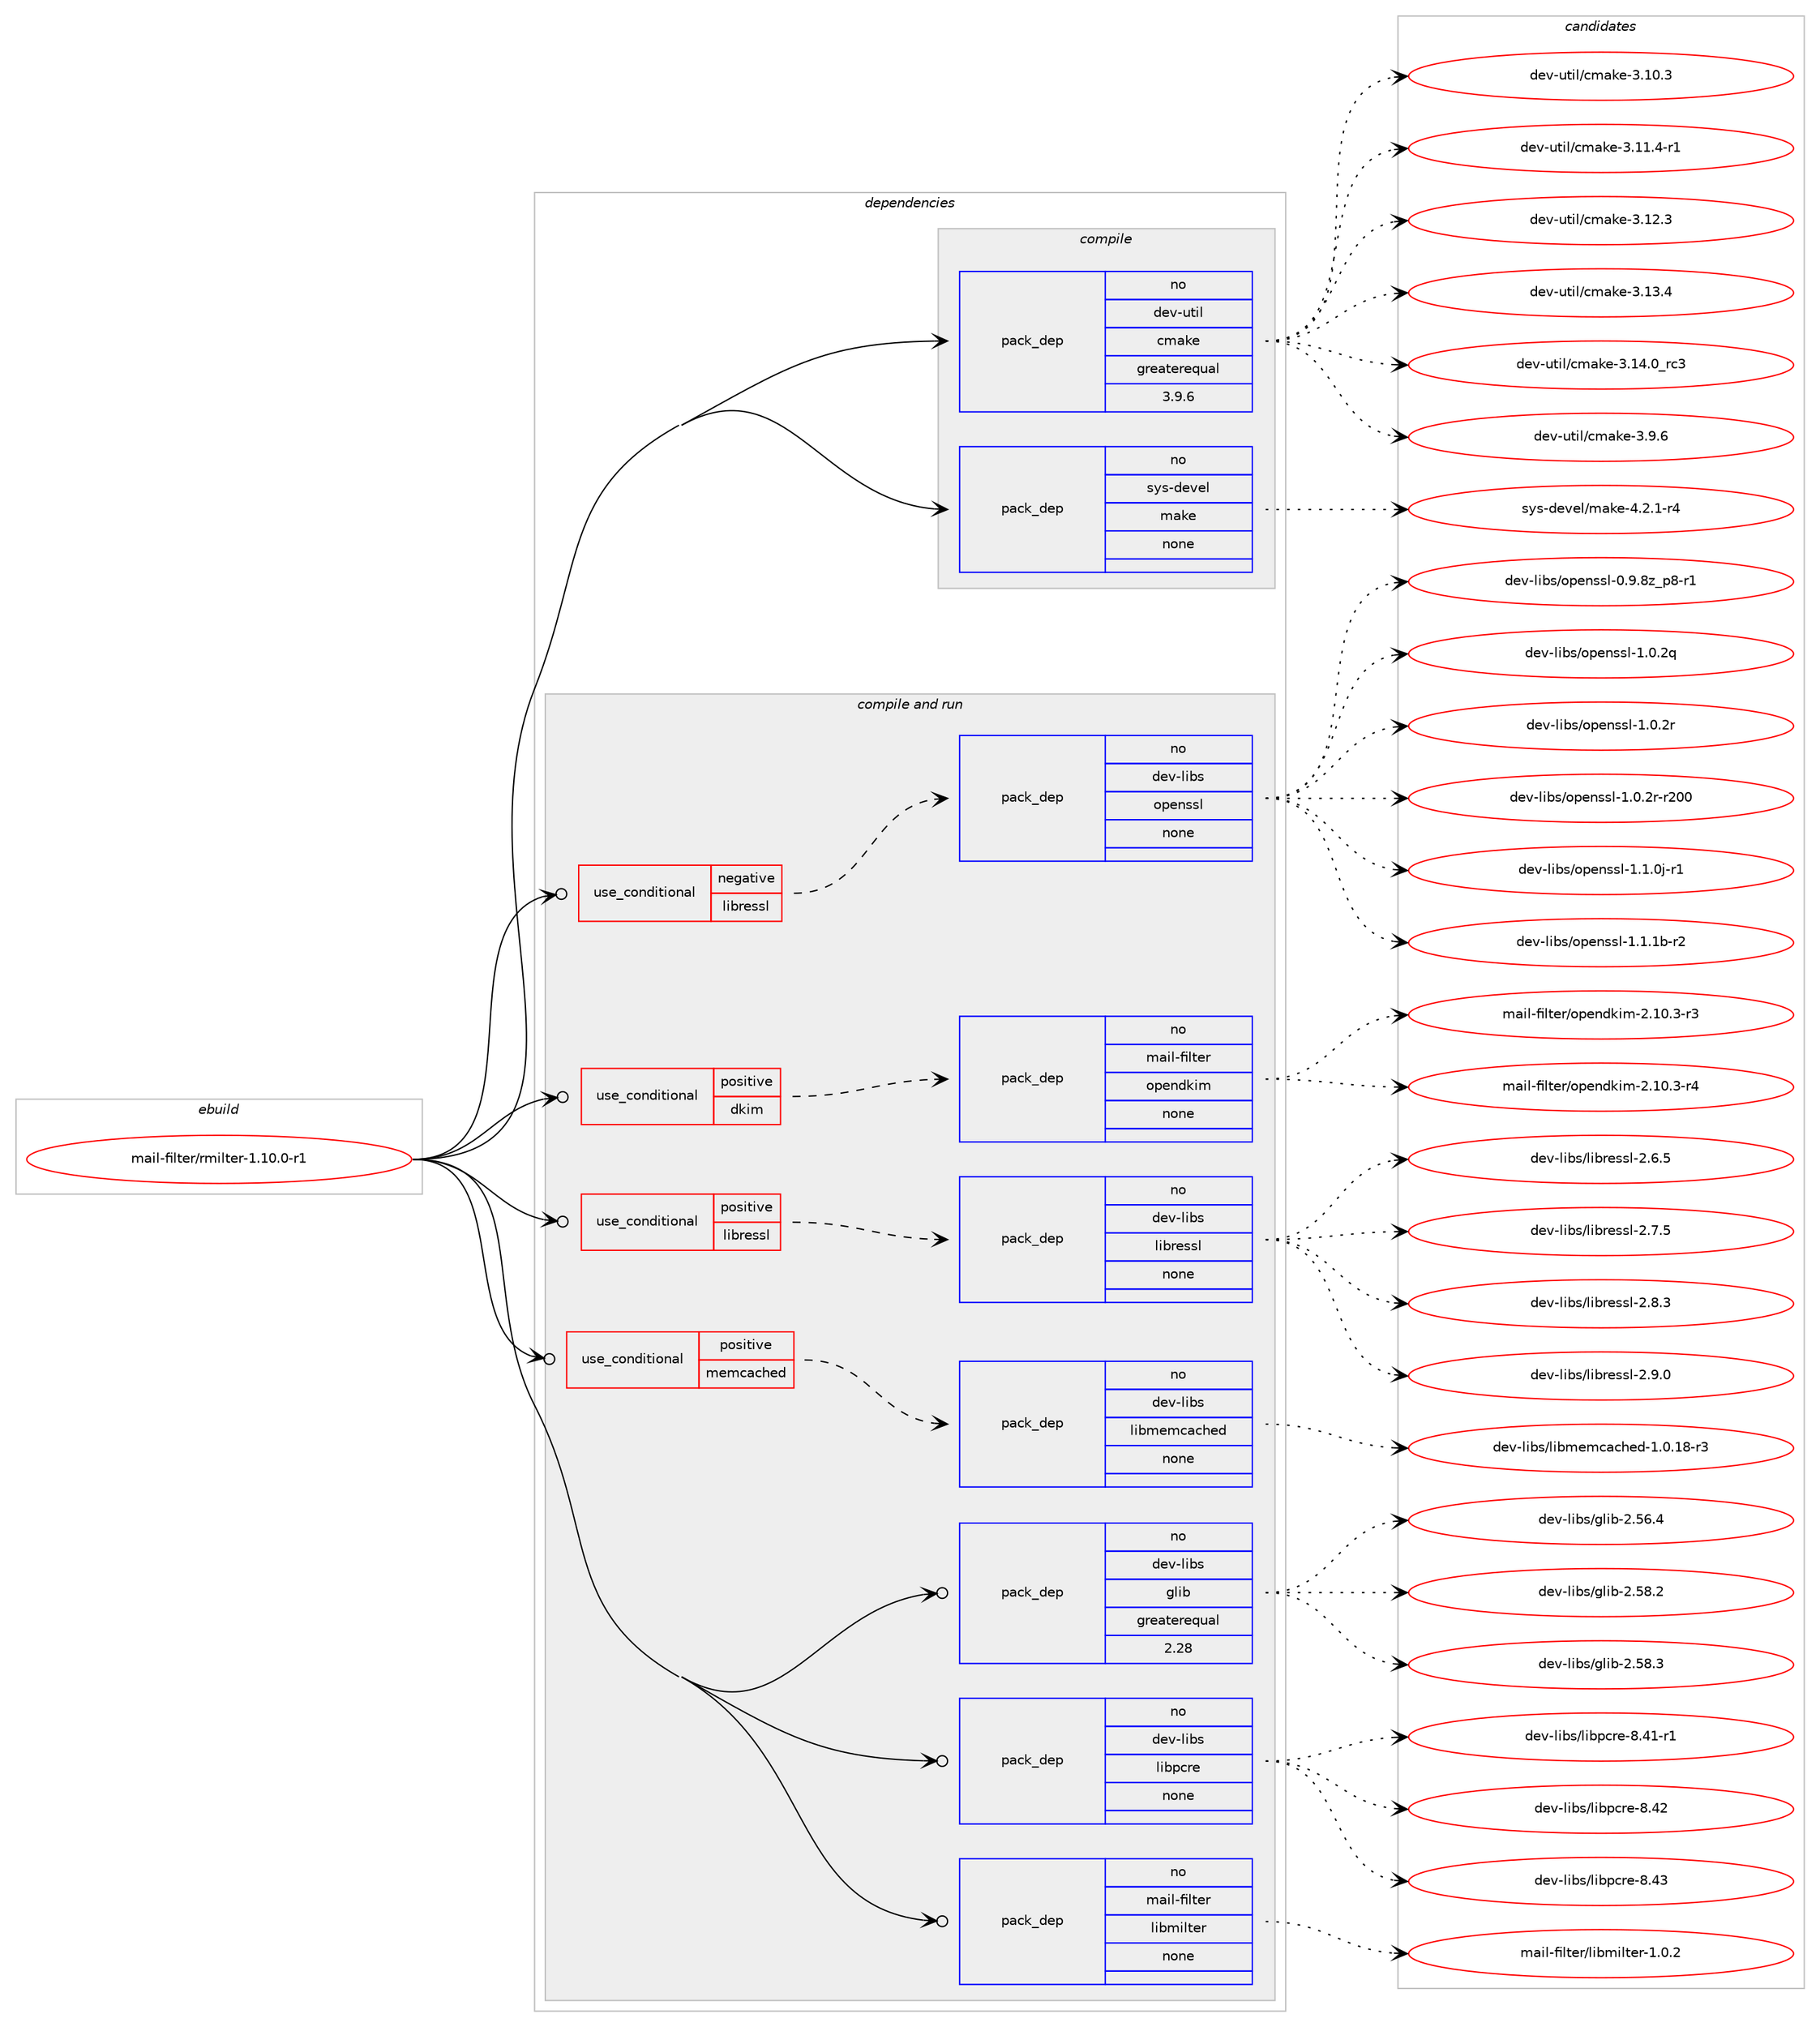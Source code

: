 digraph prolog {

# *************
# Graph options
# *************

newrank=true;
concentrate=true;
compound=true;
graph [rankdir=LR,fontname=Helvetica,fontsize=10,ranksep=1.5];#, ranksep=2.5, nodesep=0.2];
edge  [arrowhead=vee];
node  [fontname=Helvetica,fontsize=10];

# **********
# The ebuild
# **********

subgraph cluster_leftcol {
color=gray;
rank=same;
label=<<i>ebuild</i>>;
id [label="mail-filter/rmilter-1.10.0-r1", color=red, width=4, href="../mail-filter/rmilter-1.10.0-r1.svg"];
}

# ****************
# The dependencies
# ****************

subgraph cluster_midcol {
color=gray;
label=<<i>dependencies</i>>;
subgraph cluster_compile {
fillcolor="#eeeeee";
style=filled;
label=<<i>compile</i>>;
subgraph pack1139733 {
dependency1595827 [label=<<TABLE BORDER="0" CELLBORDER="1" CELLSPACING="0" CELLPADDING="4" WIDTH="220"><TR><TD ROWSPAN="6" CELLPADDING="30">pack_dep</TD></TR><TR><TD WIDTH="110">no</TD></TR><TR><TD>dev-util</TD></TR><TR><TD>cmake</TD></TR><TR><TD>greaterequal</TD></TR><TR><TD>3.9.6</TD></TR></TABLE>>, shape=none, color=blue];
}
id:e -> dependency1595827:w [weight=20,style="solid",arrowhead="vee"];
subgraph pack1139734 {
dependency1595828 [label=<<TABLE BORDER="0" CELLBORDER="1" CELLSPACING="0" CELLPADDING="4" WIDTH="220"><TR><TD ROWSPAN="6" CELLPADDING="30">pack_dep</TD></TR><TR><TD WIDTH="110">no</TD></TR><TR><TD>sys-devel</TD></TR><TR><TD>make</TD></TR><TR><TD>none</TD></TR><TR><TD></TD></TR></TABLE>>, shape=none, color=blue];
}
id:e -> dependency1595828:w [weight=20,style="solid",arrowhead="vee"];
}
subgraph cluster_compileandrun {
fillcolor="#eeeeee";
style=filled;
label=<<i>compile and run</i>>;
subgraph cond430976 {
dependency1595829 [label=<<TABLE BORDER="0" CELLBORDER="1" CELLSPACING="0" CELLPADDING="4"><TR><TD ROWSPAN="3" CELLPADDING="10">use_conditional</TD></TR><TR><TD>negative</TD></TR><TR><TD>libressl</TD></TR></TABLE>>, shape=none, color=red];
subgraph pack1139735 {
dependency1595830 [label=<<TABLE BORDER="0" CELLBORDER="1" CELLSPACING="0" CELLPADDING="4" WIDTH="220"><TR><TD ROWSPAN="6" CELLPADDING="30">pack_dep</TD></TR><TR><TD WIDTH="110">no</TD></TR><TR><TD>dev-libs</TD></TR><TR><TD>openssl</TD></TR><TR><TD>none</TD></TR><TR><TD></TD></TR></TABLE>>, shape=none, color=blue];
}
dependency1595829:e -> dependency1595830:w [weight=20,style="dashed",arrowhead="vee"];
}
id:e -> dependency1595829:w [weight=20,style="solid",arrowhead="odotvee"];
subgraph cond430977 {
dependency1595831 [label=<<TABLE BORDER="0" CELLBORDER="1" CELLSPACING="0" CELLPADDING="4"><TR><TD ROWSPAN="3" CELLPADDING="10">use_conditional</TD></TR><TR><TD>positive</TD></TR><TR><TD>dkim</TD></TR></TABLE>>, shape=none, color=red];
subgraph pack1139736 {
dependency1595832 [label=<<TABLE BORDER="0" CELLBORDER="1" CELLSPACING="0" CELLPADDING="4" WIDTH="220"><TR><TD ROWSPAN="6" CELLPADDING="30">pack_dep</TD></TR><TR><TD WIDTH="110">no</TD></TR><TR><TD>mail-filter</TD></TR><TR><TD>opendkim</TD></TR><TR><TD>none</TD></TR><TR><TD></TD></TR></TABLE>>, shape=none, color=blue];
}
dependency1595831:e -> dependency1595832:w [weight=20,style="dashed",arrowhead="vee"];
}
id:e -> dependency1595831:w [weight=20,style="solid",arrowhead="odotvee"];
subgraph cond430978 {
dependency1595833 [label=<<TABLE BORDER="0" CELLBORDER="1" CELLSPACING="0" CELLPADDING="4"><TR><TD ROWSPAN="3" CELLPADDING="10">use_conditional</TD></TR><TR><TD>positive</TD></TR><TR><TD>libressl</TD></TR></TABLE>>, shape=none, color=red];
subgraph pack1139737 {
dependency1595834 [label=<<TABLE BORDER="0" CELLBORDER="1" CELLSPACING="0" CELLPADDING="4" WIDTH="220"><TR><TD ROWSPAN="6" CELLPADDING="30">pack_dep</TD></TR><TR><TD WIDTH="110">no</TD></TR><TR><TD>dev-libs</TD></TR><TR><TD>libressl</TD></TR><TR><TD>none</TD></TR><TR><TD></TD></TR></TABLE>>, shape=none, color=blue];
}
dependency1595833:e -> dependency1595834:w [weight=20,style="dashed",arrowhead="vee"];
}
id:e -> dependency1595833:w [weight=20,style="solid",arrowhead="odotvee"];
subgraph cond430979 {
dependency1595835 [label=<<TABLE BORDER="0" CELLBORDER="1" CELLSPACING="0" CELLPADDING="4"><TR><TD ROWSPAN="3" CELLPADDING="10">use_conditional</TD></TR><TR><TD>positive</TD></TR><TR><TD>memcached</TD></TR></TABLE>>, shape=none, color=red];
subgraph pack1139738 {
dependency1595836 [label=<<TABLE BORDER="0" CELLBORDER="1" CELLSPACING="0" CELLPADDING="4" WIDTH="220"><TR><TD ROWSPAN="6" CELLPADDING="30">pack_dep</TD></TR><TR><TD WIDTH="110">no</TD></TR><TR><TD>dev-libs</TD></TR><TR><TD>libmemcached</TD></TR><TR><TD>none</TD></TR><TR><TD></TD></TR></TABLE>>, shape=none, color=blue];
}
dependency1595835:e -> dependency1595836:w [weight=20,style="dashed",arrowhead="vee"];
}
id:e -> dependency1595835:w [weight=20,style="solid",arrowhead="odotvee"];
subgraph pack1139739 {
dependency1595837 [label=<<TABLE BORDER="0" CELLBORDER="1" CELLSPACING="0" CELLPADDING="4" WIDTH="220"><TR><TD ROWSPAN="6" CELLPADDING="30">pack_dep</TD></TR><TR><TD WIDTH="110">no</TD></TR><TR><TD>dev-libs</TD></TR><TR><TD>glib</TD></TR><TR><TD>greaterequal</TD></TR><TR><TD>2.28</TD></TR></TABLE>>, shape=none, color=blue];
}
id:e -> dependency1595837:w [weight=20,style="solid",arrowhead="odotvee"];
subgraph pack1139740 {
dependency1595838 [label=<<TABLE BORDER="0" CELLBORDER="1" CELLSPACING="0" CELLPADDING="4" WIDTH="220"><TR><TD ROWSPAN="6" CELLPADDING="30">pack_dep</TD></TR><TR><TD WIDTH="110">no</TD></TR><TR><TD>dev-libs</TD></TR><TR><TD>libpcre</TD></TR><TR><TD>none</TD></TR><TR><TD></TD></TR></TABLE>>, shape=none, color=blue];
}
id:e -> dependency1595838:w [weight=20,style="solid",arrowhead="odotvee"];
subgraph pack1139741 {
dependency1595839 [label=<<TABLE BORDER="0" CELLBORDER="1" CELLSPACING="0" CELLPADDING="4" WIDTH="220"><TR><TD ROWSPAN="6" CELLPADDING="30">pack_dep</TD></TR><TR><TD WIDTH="110">no</TD></TR><TR><TD>mail-filter</TD></TR><TR><TD>libmilter</TD></TR><TR><TD>none</TD></TR><TR><TD></TD></TR></TABLE>>, shape=none, color=blue];
}
id:e -> dependency1595839:w [weight=20,style="solid",arrowhead="odotvee"];
}
subgraph cluster_run {
fillcolor="#eeeeee";
style=filled;
label=<<i>run</i>>;
}
}

# **************
# The candidates
# **************

subgraph cluster_choices {
rank=same;
color=gray;
label=<<i>candidates</i>>;

subgraph choice1139733 {
color=black;
nodesep=1;
choice1001011184511711610510847991099710710145514649484651 [label="dev-util/cmake-3.10.3", color=red, width=4,href="../dev-util/cmake-3.10.3.svg"];
choice10010111845117116105108479910997107101455146494946524511449 [label="dev-util/cmake-3.11.4-r1", color=red, width=4,href="../dev-util/cmake-3.11.4-r1.svg"];
choice1001011184511711610510847991099710710145514649504651 [label="dev-util/cmake-3.12.3", color=red, width=4,href="../dev-util/cmake-3.12.3.svg"];
choice1001011184511711610510847991099710710145514649514652 [label="dev-util/cmake-3.13.4", color=red, width=4,href="../dev-util/cmake-3.13.4.svg"];
choice1001011184511711610510847991099710710145514649524648951149951 [label="dev-util/cmake-3.14.0_rc3", color=red, width=4,href="../dev-util/cmake-3.14.0_rc3.svg"];
choice10010111845117116105108479910997107101455146574654 [label="dev-util/cmake-3.9.6", color=red, width=4,href="../dev-util/cmake-3.9.6.svg"];
dependency1595827:e -> choice1001011184511711610510847991099710710145514649484651:w [style=dotted,weight="100"];
dependency1595827:e -> choice10010111845117116105108479910997107101455146494946524511449:w [style=dotted,weight="100"];
dependency1595827:e -> choice1001011184511711610510847991099710710145514649504651:w [style=dotted,weight="100"];
dependency1595827:e -> choice1001011184511711610510847991099710710145514649514652:w [style=dotted,weight="100"];
dependency1595827:e -> choice1001011184511711610510847991099710710145514649524648951149951:w [style=dotted,weight="100"];
dependency1595827:e -> choice10010111845117116105108479910997107101455146574654:w [style=dotted,weight="100"];
}
subgraph choice1139734 {
color=black;
nodesep=1;
choice1151211154510010111810110847109971071014552465046494511452 [label="sys-devel/make-4.2.1-r4", color=red, width=4,href="../sys-devel/make-4.2.1-r4.svg"];
dependency1595828:e -> choice1151211154510010111810110847109971071014552465046494511452:w [style=dotted,weight="100"];
}
subgraph choice1139735 {
color=black;
nodesep=1;
choice10010111845108105981154711111210111011511510845484657465612295112564511449 [label="dev-libs/openssl-0.9.8z_p8-r1", color=red, width=4,href="../dev-libs/openssl-0.9.8z_p8-r1.svg"];
choice100101118451081059811547111112101110115115108454946484650113 [label="dev-libs/openssl-1.0.2q", color=red, width=4,href="../dev-libs/openssl-1.0.2q.svg"];
choice100101118451081059811547111112101110115115108454946484650114 [label="dev-libs/openssl-1.0.2r", color=red, width=4,href="../dev-libs/openssl-1.0.2r.svg"];
choice10010111845108105981154711111210111011511510845494648465011445114504848 [label="dev-libs/openssl-1.0.2r-r200", color=red, width=4,href="../dev-libs/openssl-1.0.2r-r200.svg"];
choice1001011184510810598115471111121011101151151084549464946481064511449 [label="dev-libs/openssl-1.1.0j-r1", color=red, width=4,href="../dev-libs/openssl-1.1.0j-r1.svg"];
choice100101118451081059811547111112101110115115108454946494649984511450 [label="dev-libs/openssl-1.1.1b-r2", color=red, width=4,href="../dev-libs/openssl-1.1.1b-r2.svg"];
dependency1595830:e -> choice10010111845108105981154711111210111011511510845484657465612295112564511449:w [style=dotted,weight="100"];
dependency1595830:e -> choice100101118451081059811547111112101110115115108454946484650113:w [style=dotted,weight="100"];
dependency1595830:e -> choice100101118451081059811547111112101110115115108454946484650114:w [style=dotted,weight="100"];
dependency1595830:e -> choice10010111845108105981154711111210111011511510845494648465011445114504848:w [style=dotted,weight="100"];
dependency1595830:e -> choice1001011184510810598115471111121011101151151084549464946481064511449:w [style=dotted,weight="100"];
dependency1595830:e -> choice100101118451081059811547111112101110115115108454946494649984511450:w [style=dotted,weight="100"];
}
subgraph choice1139736 {
color=black;
nodesep=1;
choice109971051084510210510811610111447111112101110100107105109455046494846514511451 [label="mail-filter/opendkim-2.10.3-r3", color=red, width=4,href="../mail-filter/opendkim-2.10.3-r3.svg"];
choice109971051084510210510811610111447111112101110100107105109455046494846514511452 [label="mail-filter/opendkim-2.10.3-r4", color=red, width=4,href="../mail-filter/opendkim-2.10.3-r4.svg"];
dependency1595832:e -> choice109971051084510210510811610111447111112101110100107105109455046494846514511451:w [style=dotted,weight="100"];
dependency1595832:e -> choice109971051084510210510811610111447111112101110100107105109455046494846514511452:w [style=dotted,weight="100"];
}
subgraph choice1139737 {
color=black;
nodesep=1;
choice10010111845108105981154710810598114101115115108455046544653 [label="dev-libs/libressl-2.6.5", color=red, width=4,href="../dev-libs/libressl-2.6.5.svg"];
choice10010111845108105981154710810598114101115115108455046554653 [label="dev-libs/libressl-2.7.5", color=red, width=4,href="../dev-libs/libressl-2.7.5.svg"];
choice10010111845108105981154710810598114101115115108455046564651 [label="dev-libs/libressl-2.8.3", color=red, width=4,href="../dev-libs/libressl-2.8.3.svg"];
choice10010111845108105981154710810598114101115115108455046574648 [label="dev-libs/libressl-2.9.0", color=red, width=4,href="../dev-libs/libressl-2.9.0.svg"];
dependency1595834:e -> choice10010111845108105981154710810598114101115115108455046544653:w [style=dotted,weight="100"];
dependency1595834:e -> choice10010111845108105981154710810598114101115115108455046554653:w [style=dotted,weight="100"];
dependency1595834:e -> choice10010111845108105981154710810598114101115115108455046564651:w [style=dotted,weight="100"];
dependency1595834:e -> choice10010111845108105981154710810598114101115115108455046574648:w [style=dotted,weight="100"];
}
subgraph choice1139738 {
color=black;
nodesep=1;
choice10010111845108105981154710810598109101109999799104101100454946484649564511451 [label="dev-libs/libmemcached-1.0.18-r3", color=red, width=4,href="../dev-libs/libmemcached-1.0.18-r3.svg"];
dependency1595836:e -> choice10010111845108105981154710810598109101109999799104101100454946484649564511451:w [style=dotted,weight="100"];
}
subgraph choice1139739 {
color=black;
nodesep=1;
choice1001011184510810598115471031081059845504653544652 [label="dev-libs/glib-2.56.4", color=red, width=4,href="../dev-libs/glib-2.56.4.svg"];
choice1001011184510810598115471031081059845504653564650 [label="dev-libs/glib-2.58.2", color=red, width=4,href="../dev-libs/glib-2.58.2.svg"];
choice1001011184510810598115471031081059845504653564651 [label="dev-libs/glib-2.58.3", color=red, width=4,href="../dev-libs/glib-2.58.3.svg"];
dependency1595837:e -> choice1001011184510810598115471031081059845504653544652:w [style=dotted,weight="100"];
dependency1595837:e -> choice1001011184510810598115471031081059845504653564650:w [style=dotted,weight="100"];
dependency1595837:e -> choice1001011184510810598115471031081059845504653564651:w [style=dotted,weight="100"];
}
subgraph choice1139740 {
color=black;
nodesep=1;
choice100101118451081059811547108105981129911410145564652494511449 [label="dev-libs/libpcre-8.41-r1", color=red, width=4,href="../dev-libs/libpcre-8.41-r1.svg"];
choice10010111845108105981154710810598112991141014556465250 [label="dev-libs/libpcre-8.42", color=red, width=4,href="../dev-libs/libpcre-8.42.svg"];
choice10010111845108105981154710810598112991141014556465251 [label="dev-libs/libpcre-8.43", color=red, width=4,href="../dev-libs/libpcre-8.43.svg"];
dependency1595838:e -> choice100101118451081059811547108105981129911410145564652494511449:w [style=dotted,weight="100"];
dependency1595838:e -> choice10010111845108105981154710810598112991141014556465250:w [style=dotted,weight="100"];
dependency1595838:e -> choice10010111845108105981154710810598112991141014556465251:w [style=dotted,weight="100"];
}
subgraph choice1139741 {
color=black;
nodesep=1;
choice10997105108451021051081161011144710810598109105108116101114454946484650 [label="mail-filter/libmilter-1.0.2", color=red, width=4,href="../mail-filter/libmilter-1.0.2.svg"];
dependency1595839:e -> choice10997105108451021051081161011144710810598109105108116101114454946484650:w [style=dotted,weight="100"];
}
}

}
